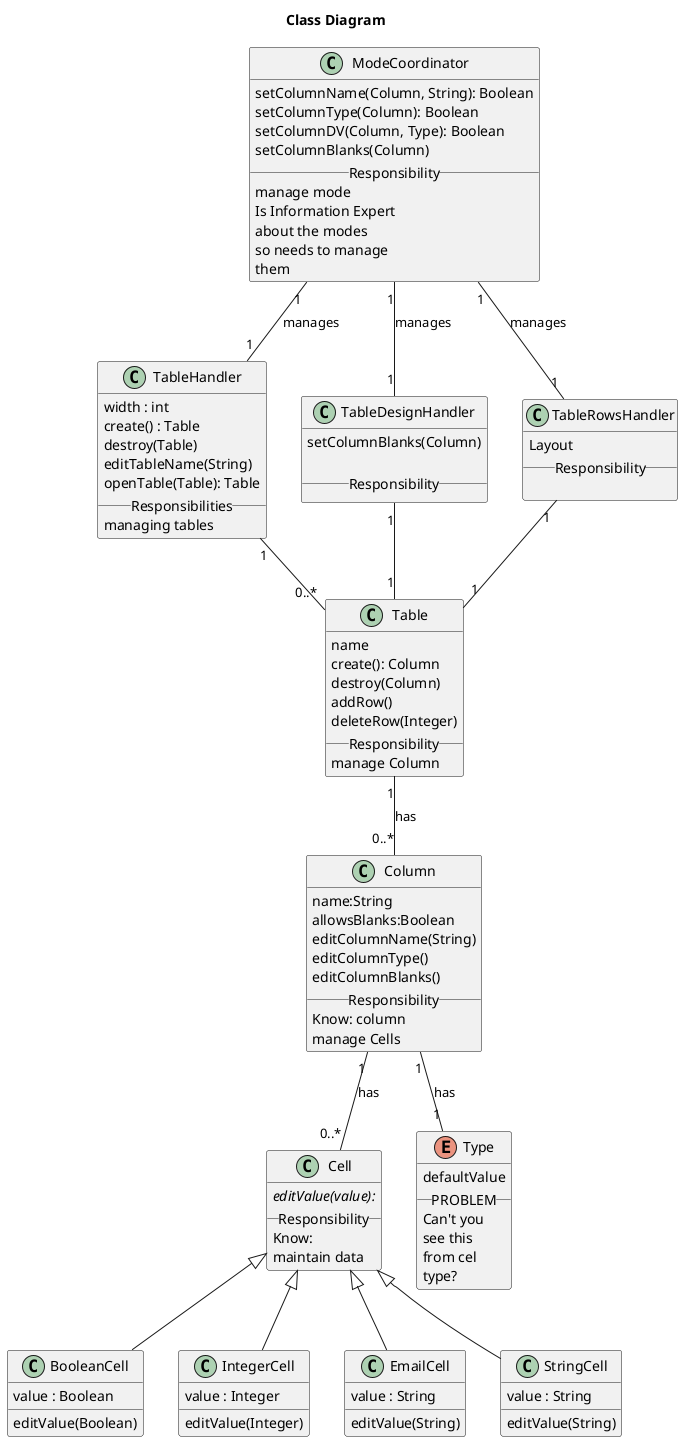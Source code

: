@startuml
title Class Diagram

class ModeCoordinator
{
    setColumnName(Column, String): Boolean
    setColumnType(Column): Boolean
    setColumnDV(Column, Type): Boolean
    setColumnBlanks(Column)
__Responsibility__
manage mode
Is Information Expert
about the modes
so needs to manage
them
}

ModeCoordinator "1" -- "1" TableHandler:  manages
ModeCoordinator "1" -- "1" TableDesignHandler:  manages
ModeCoordinator "1" -- "1" TableRowsHandler:  manages

class TableHandler
{
    width : int
    create() : Table
    destroy(Table)
    editTableName(String)
    openTable(Table): Table
    __Responsibilities__
    managing tables
}
TableHandler "1" -- "0..*" Table
TableDesignHandler "1" -- "1" Table
TableRowsHandler "1" -- "1" Table


class TableDesignHandler
{
    setColumnBlanks(Column)

__Responsibility__
}

class TableRowsHandler
{
    Layout
__Responsibility__

}

class Table{
    name
    create(): Column
    destroy(Column)
    addRow()
    deleteRow(Integer)
__Responsibility__
manage Column
}



class Cell
{
editValue(value): {abstract}
__Responsibility__
Know:
maintain data
}
Cell <|-- BooleanCell
Cell <|-- IntegerCell
Cell <|-- EmailCell
Cell <|-- StringCell

class Column
{
name:String
allowsBlanks:Boolean
    editColumnName(String)
    editColumnType()
    editColumnBlanks()
__Responsibility__
Know: column
manage Cells
}
Column "1" -- "1" Type: has
Enum Type
{
    defaultValue
    __PROBLEM__
    Can't you
    see this
    from cel
    type?
}

Table "1" -- "0..*" Column: has
Column "1" -- "0..*" Cell: has

class BooleanCell
{
value : Boolean
editValue(Boolean)
}
class StringCell
{
value : String
editValue(String)
}
class EmailCell
{
value : String
editValue(String)
}
class IntegerCell
{
value : Integer
editValue(Integer)
}
@enduml
